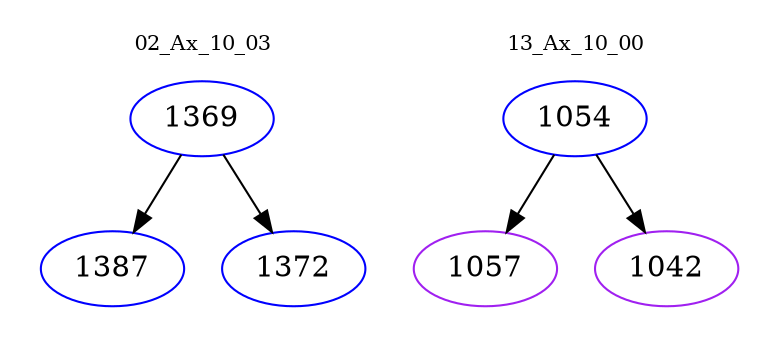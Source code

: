 digraph{
subgraph cluster_0 {
color = white
label = "02_Ax_10_03";
fontsize=10;
T0_1369 [label="1369", color="blue"]
T0_1369 -> T0_1387 [color="black"]
T0_1387 [label="1387", color="blue"]
T0_1369 -> T0_1372 [color="black"]
T0_1372 [label="1372", color="blue"]
}
subgraph cluster_1 {
color = white
label = "13_Ax_10_00";
fontsize=10;
T1_1054 [label="1054", color="blue"]
T1_1054 -> T1_1057 [color="black"]
T1_1057 [label="1057", color="purple"]
T1_1054 -> T1_1042 [color="black"]
T1_1042 [label="1042", color="purple"]
}
}

